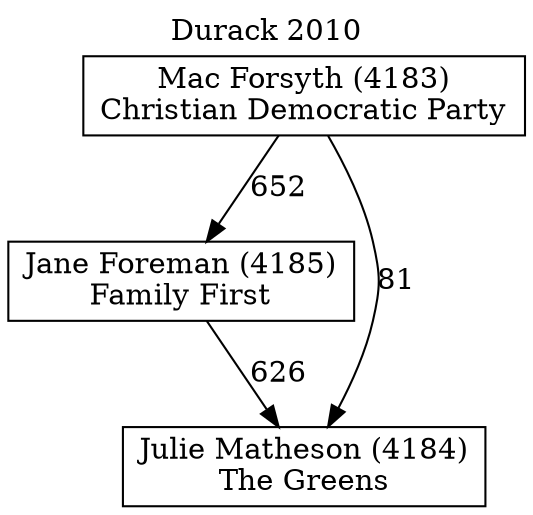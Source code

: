// House preference flow
digraph "Julie Matheson (4184)_Durack_2010" {
	graph [label="Durack 2010" labelloc=t mclimit=10]
	node [shape=box]
	"Jane Foreman (4185)" [label="Jane Foreman (4185)
Family First"]
	"Julie Matheson (4184)" [label="Julie Matheson (4184)
The Greens"]
	"Mac Forsyth (4183)" [label="Mac Forsyth (4183)
Christian Democratic Party"]
	"Jane Foreman (4185)" -> "Julie Matheson (4184)" [label=626]
	"Mac Forsyth (4183)" -> "Jane Foreman (4185)" [label=652]
	"Mac Forsyth (4183)" -> "Julie Matheson (4184)" [label=81]
}
